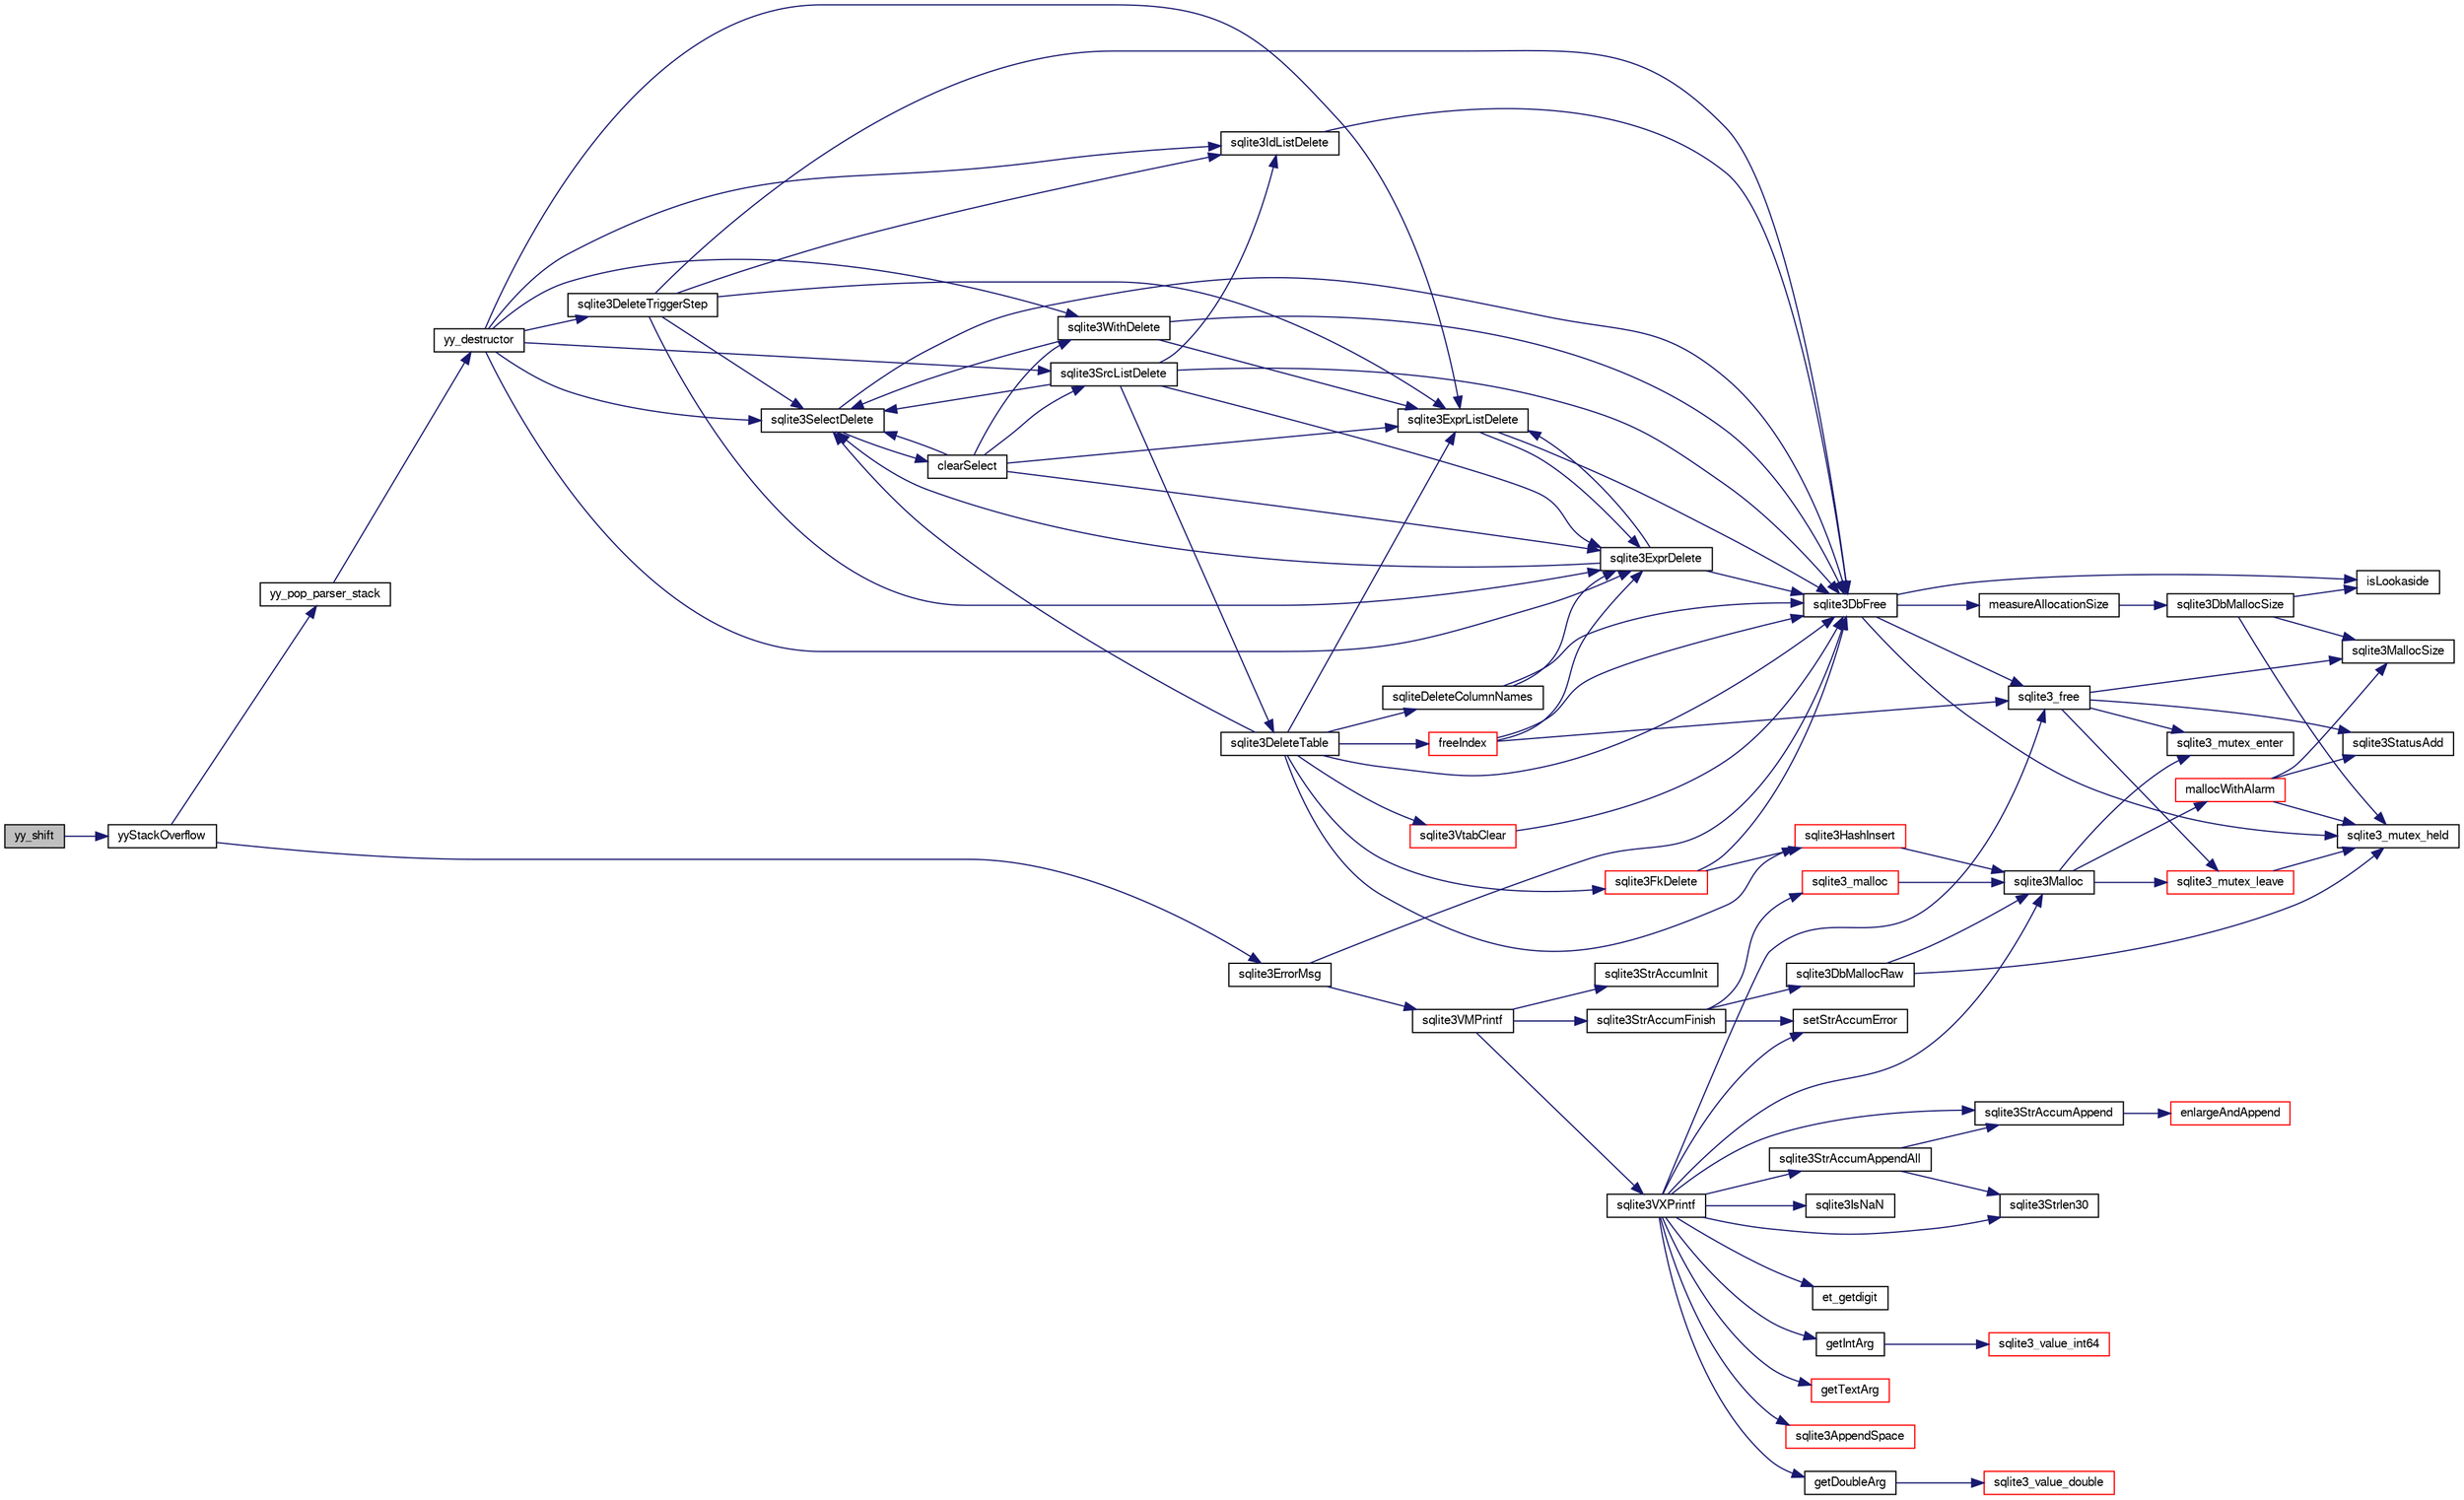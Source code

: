 digraph "yy_shift"
{
  edge [fontname="FreeSans",fontsize="10",labelfontname="FreeSans",labelfontsize="10"];
  node [fontname="FreeSans",fontsize="10",shape=record];
  rankdir="LR";
  Node931784 [label="yy_shift",height=0.2,width=0.4,color="black", fillcolor="grey75", style="filled", fontcolor="black"];
  Node931784 -> Node931785 [color="midnightblue",fontsize="10",style="solid",fontname="FreeSans"];
  Node931785 [label="yyStackOverflow",height=0.2,width=0.4,color="black", fillcolor="white", style="filled",URL="$sqlite3_8c.html#aa86923ecccad4f6d79295f099b46f67a"];
  Node931785 -> Node931786 [color="midnightblue",fontsize="10",style="solid",fontname="FreeSans"];
  Node931786 [label="yy_pop_parser_stack",height=0.2,width=0.4,color="black", fillcolor="white", style="filled",URL="$sqlite3_8c.html#aa142fdd91628fd550751c6ef4e29b603"];
  Node931786 -> Node931787 [color="midnightblue",fontsize="10",style="solid",fontname="FreeSans"];
  Node931787 [label="yy_destructor",height=0.2,width=0.4,color="black", fillcolor="white", style="filled",URL="$sqlite3_8c.html#afca0f0d2a9c0e0ca0625382394fa060e"];
  Node931787 -> Node931788 [color="midnightblue",fontsize="10",style="solid",fontname="FreeSans"];
  Node931788 [label="sqlite3SelectDelete",height=0.2,width=0.4,color="black", fillcolor="white", style="filled",URL="$sqlite3_8c.html#a0f56959f0acac85496744f0d068854a0"];
  Node931788 -> Node931789 [color="midnightblue",fontsize="10",style="solid",fontname="FreeSans"];
  Node931789 [label="clearSelect",height=0.2,width=0.4,color="black", fillcolor="white", style="filled",URL="$sqlite3_8c.html#ac083bac4f2f02c26aa02fc24ca8c2dd9"];
  Node931789 -> Node931790 [color="midnightblue",fontsize="10",style="solid",fontname="FreeSans"];
  Node931790 [label="sqlite3ExprListDelete",height=0.2,width=0.4,color="black", fillcolor="white", style="filled",URL="$sqlite3_8c.html#ae9cd46eac81e86a04ed8c09b99fc3c10"];
  Node931790 -> Node931791 [color="midnightblue",fontsize="10",style="solid",fontname="FreeSans"];
  Node931791 [label="sqlite3ExprDelete",height=0.2,width=0.4,color="black", fillcolor="white", style="filled",URL="$sqlite3_8c.html#ae4e21ab5918e0428fbaa9e615dceb309"];
  Node931791 -> Node931792 [color="midnightblue",fontsize="10",style="solid",fontname="FreeSans"];
  Node931792 [label="sqlite3DbFree",height=0.2,width=0.4,color="black", fillcolor="white", style="filled",URL="$sqlite3_8c.html#ac70ab821a6607b4a1b909582dc37a069"];
  Node931792 -> Node931793 [color="midnightblue",fontsize="10",style="solid",fontname="FreeSans"];
  Node931793 [label="sqlite3_mutex_held",height=0.2,width=0.4,color="black", fillcolor="white", style="filled",URL="$sqlite3_8c.html#acf77da68932b6bc163c5e68547ecc3e7"];
  Node931792 -> Node931794 [color="midnightblue",fontsize="10",style="solid",fontname="FreeSans"];
  Node931794 [label="measureAllocationSize",height=0.2,width=0.4,color="black", fillcolor="white", style="filled",URL="$sqlite3_8c.html#a45731e644a22fdb756e2b6337224217a"];
  Node931794 -> Node931795 [color="midnightblue",fontsize="10",style="solid",fontname="FreeSans"];
  Node931795 [label="sqlite3DbMallocSize",height=0.2,width=0.4,color="black", fillcolor="white", style="filled",URL="$sqlite3_8c.html#aa397e5a8a03495203a0767abf0a71f86"];
  Node931795 -> Node931796 [color="midnightblue",fontsize="10",style="solid",fontname="FreeSans"];
  Node931796 [label="sqlite3MallocSize",height=0.2,width=0.4,color="black", fillcolor="white", style="filled",URL="$sqlite3_8c.html#acf5d2a5f35270bafb050bd2def576955"];
  Node931795 -> Node931793 [color="midnightblue",fontsize="10",style="solid",fontname="FreeSans"];
  Node931795 -> Node931797 [color="midnightblue",fontsize="10",style="solid",fontname="FreeSans"];
  Node931797 [label="isLookaside",height=0.2,width=0.4,color="black", fillcolor="white", style="filled",URL="$sqlite3_8c.html#a770fa05ff9717b75e16f4d968a77b897"];
  Node931792 -> Node931797 [color="midnightblue",fontsize="10",style="solid",fontname="FreeSans"];
  Node931792 -> Node931798 [color="midnightblue",fontsize="10",style="solid",fontname="FreeSans"];
  Node931798 [label="sqlite3_free",height=0.2,width=0.4,color="black", fillcolor="white", style="filled",URL="$sqlite3_8c.html#a6552349e36a8a691af5487999ab09519"];
  Node931798 -> Node931799 [color="midnightblue",fontsize="10",style="solid",fontname="FreeSans"];
  Node931799 [label="sqlite3_mutex_enter",height=0.2,width=0.4,color="black", fillcolor="white", style="filled",URL="$sqlite3_8c.html#a1c12cde690bd89f104de5cbad12a6bf5"];
  Node931798 -> Node931800 [color="midnightblue",fontsize="10",style="solid",fontname="FreeSans"];
  Node931800 [label="sqlite3StatusAdd",height=0.2,width=0.4,color="black", fillcolor="white", style="filled",URL="$sqlite3_8c.html#afa029f93586aeab4cc85360905dae9cd"];
  Node931798 -> Node931796 [color="midnightblue",fontsize="10",style="solid",fontname="FreeSans"];
  Node931798 -> Node931801 [color="midnightblue",fontsize="10",style="solid",fontname="FreeSans"];
  Node931801 [label="sqlite3_mutex_leave",height=0.2,width=0.4,color="red", fillcolor="white", style="filled",URL="$sqlite3_8c.html#a5838d235601dbd3c1fa993555c6bcc93"];
  Node931801 -> Node931793 [color="midnightblue",fontsize="10",style="solid",fontname="FreeSans"];
  Node931791 -> Node931788 [color="midnightblue",fontsize="10",style="solid",fontname="FreeSans"];
  Node931791 -> Node931790 [color="midnightblue",fontsize="10",style="solid",fontname="FreeSans"];
  Node931790 -> Node931792 [color="midnightblue",fontsize="10",style="solid",fontname="FreeSans"];
  Node931789 -> Node931803 [color="midnightblue",fontsize="10",style="solid",fontname="FreeSans"];
  Node931803 [label="sqlite3SrcListDelete",height=0.2,width=0.4,color="black", fillcolor="white", style="filled",URL="$sqlite3_8c.html#acc250a3e5e7fd8889a16a9f28e3e7312"];
  Node931803 -> Node931792 [color="midnightblue",fontsize="10",style="solid",fontname="FreeSans"];
  Node931803 -> Node931804 [color="midnightblue",fontsize="10",style="solid",fontname="FreeSans"];
  Node931804 [label="sqlite3DeleteTable",height=0.2,width=0.4,color="black", fillcolor="white", style="filled",URL="$sqlite3_8c.html#a7fd3d507375a381a3807f92735318973"];
  Node931804 -> Node931805 [color="midnightblue",fontsize="10",style="solid",fontname="FreeSans"];
  Node931805 [label="sqlite3HashInsert",height=0.2,width=0.4,color="red", fillcolor="white", style="filled",URL="$sqlite3_8c.html#aebbc6c13b3c139d5f3463938f441da3d"];
  Node931805 -> Node931810 [color="midnightblue",fontsize="10",style="solid",fontname="FreeSans"];
  Node931810 [label="sqlite3Malloc",height=0.2,width=0.4,color="black", fillcolor="white", style="filled",URL="$sqlite3_8c.html#a361a2eaa846b1885f123abe46f5d8b2b"];
  Node931810 -> Node931799 [color="midnightblue",fontsize="10",style="solid",fontname="FreeSans"];
  Node931810 -> Node931811 [color="midnightblue",fontsize="10",style="solid",fontname="FreeSans"];
  Node931811 [label="mallocWithAlarm",height=0.2,width=0.4,color="red", fillcolor="white", style="filled",URL="$sqlite3_8c.html#ab070d5cf8e48ec8a6a43cf025d48598b"];
  Node931811 -> Node931793 [color="midnightblue",fontsize="10",style="solid",fontname="FreeSans"];
  Node931811 -> Node931796 [color="midnightblue",fontsize="10",style="solid",fontname="FreeSans"];
  Node931811 -> Node931800 [color="midnightblue",fontsize="10",style="solid",fontname="FreeSans"];
  Node931810 -> Node931801 [color="midnightblue",fontsize="10",style="solid",fontname="FreeSans"];
  Node931804 -> Node932083 [color="midnightblue",fontsize="10",style="solid",fontname="FreeSans"];
  Node932083 [label="freeIndex",height=0.2,width=0.4,color="red", fillcolor="white", style="filled",URL="$sqlite3_8c.html#a00907c99c18d5bcb9d0b38c077146c31"];
  Node932083 -> Node931791 [color="midnightblue",fontsize="10",style="solid",fontname="FreeSans"];
  Node932083 -> Node931792 [color="midnightblue",fontsize="10",style="solid",fontname="FreeSans"];
  Node932083 -> Node931798 [color="midnightblue",fontsize="10",style="solid",fontname="FreeSans"];
  Node931804 -> Node932736 [color="midnightblue",fontsize="10",style="solid",fontname="FreeSans"];
  Node932736 [label="sqlite3FkDelete",height=0.2,width=0.4,color="red", fillcolor="white", style="filled",URL="$sqlite3_8c.html#a59a33da6c4e11d3f99b15eafdc01f013"];
  Node932736 -> Node931805 [color="midnightblue",fontsize="10",style="solid",fontname="FreeSans"];
  Node932736 -> Node931792 [color="midnightblue",fontsize="10",style="solid",fontname="FreeSans"];
  Node931804 -> Node932738 [color="midnightblue",fontsize="10",style="solid",fontname="FreeSans"];
  Node932738 [label="sqliteDeleteColumnNames",height=0.2,width=0.4,color="black", fillcolor="white", style="filled",URL="$sqlite3_8c.html#a30fd46bd85a745b908f382e5dd74c38a"];
  Node932738 -> Node931792 [color="midnightblue",fontsize="10",style="solid",fontname="FreeSans"];
  Node932738 -> Node931791 [color="midnightblue",fontsize="10",style="solid",fontname="FreeSans"];
  Node931804 -> Node931792 [color="midnightblue",fontsize="10",style="solid",fontname="FreeSans"];
  Node931804 -> Node931788 [color="midnightblue",fontsize="10",style="solid",fontname="FreeSans"];
  Node931804 -> Node931790 [color="midnightblue",fontsize="10",style="solid",fontname="FreeSans"];
  Node931804 -> Node932739 [color="midnightblue",fontsize="10",style="solid",fontname="FreeSans"];
  Node932739 [label="sqlite3VtabClear",height=0.2,width=0.4,color="red", fillcolor="white", style="filled",URL="$sqlite3_8c.html#a0690ffd2d2e58bd4ed1ce4f1e35c1ef1"];
  Node932739 -> Node931792 [color="midnightblue",fontsize="10",style="solid",fontname="FreeSans"];
  Node931803 -> Node931788 [color="midnightblue",fontsize="10",style="solid",fontname="FreeSans"];
  Node931803 -> Node931791 [color="midnightblue",fontsize="10",style="solid",fontname="FreeSans"];
  Node931803 -> Node932128 [color="midnightblue",fontsize="10",style="solid",fontname="FreeSans"];
  Node932128 [label="sqlite3IdListDelete",height=0.2,width=0.4,color="black", fillcolor="white", style="filled",URL="$sqlite3_8c.html#a38bea53ea789e86289ca600ff6010f73"];
  Node932128 -> Node931792 [color="midnightblue",fontsize="10",style="solid",fontname="FreeSans"];
  Node931789 -> Node931791 [color="midnightblue",fontsize="10",style="solid",fontname="FreeSans"];
  Node931789 -> Node931788 [color="midnightblue",fontsize="10",style="solid",fontname="FreeSans"];
  Node931789 -> Node932125 [color="midnightblue",fontsize="10",style="solid",fontname="FreeSans"];
  Node932125 [label="sqlite3WithDelete",height=0.2,width=0.4,color="black", fillcolor="white", style="filled",URL="$sqlite3_8c.html#a17d9ea3de76b5d740b422ea9b4fe3abb"];
  Node932125 -> Node931790 [color="midnightblue",fontsize="10",style="solid",fontname="FreeSans"];
  Node932125 -> Node931788 [color="midnightblue",fontsize="10",style="solid",fontname="FreeSans"];
  Node932125 -> Node931792 [color="midnightblue",fontsize="10",style="solid",fontname="FreeSans"];
  Node931788 -> Node931792 [color="midnightblue",fontsize="10",style="solid",fontname="FreeSans"];
  Node931787 -> Node931791 [color="midnightblue",fontsize="10",style="solid",fontname="FreeSans"];
  Node931787 -> Node931790 [color="midnightblue",fontsize="10",style="solid",fontname="FreeSans"];
  Node931787 -> Node931803 [color="midnightblue",fontsize="10",style="solid",fontname="FreeSans"];
  Node931787 -> Node932125 [color="midnightblue",fontsize="10",style="solid",fontname="FreeSans"];
  Node931787 -> Node932128 [color="midnightblue",fontsize="10",style="solid",fontname="FreeSans"];
  Node931787 -> Node932127 [color="midnightblue",fontsize="10",style="solid",fontname="FreeSans"];
  Node932127 [label="sqlite3DeleteTriggerStep",height=0.2,width=0.4,color="black", fillcolor="white", style="filled",URL="$sqlite3_8c.html#a53f07c621cb9933a2287e26026abce8a"];
  Node932127 -> Node931791 [color="midnightblue",fontsize="10",style="solid",fontname="FreeSans"];
  Node932127 -> Node931790 [color="midnightblue",fontsize="10",style="solid",fontname="FreeSans"];
  Node932127 -> Node931788 [color="midnightblue",fontsize="10",style="solid",fontname="FreeSans"];
  Node932127 -> Node932128 [color="midnightblue",fontsize="10",style="solid",fontname="FreeSans"];
  Node932127 -> Node931792 [color="midnightblue",fontsize="10",style="solid",fontname="FreeSans"];
  Node931785 -> Node932112 [color="midnightblue",fontsize="10",style="solid",fontname="FreeSans"];
  Node932112 [label="sqlite3ErrorMsg",height=0.2,width=0.4,color="black", fillcolor="white", style="filled",URL="$sqlite3_8c.html#aee2798e173651adae0f9c85469f3457d"];
  Node932112 -> Node932064 [color="midnightblue",fontsize="10",style="solid",fontname="FreeSans"];
  Node932064 [label="sqlite3VMPrintf",height=0.2,width=0.4,color="black", fillcolor="white", style="filled",URL="$sqlite3_8c.html#a05535d0982ef06fbc2ee8195ebbae689"];
  Node932064 -> Node931821 [color="midnightblue",fontsize="10",style="solid",fontname="FreeSans"];
  Node931821 [label="sqlite3StrAccumInit",height=0.2,width=0.4,color="black", fillcolor="white", style="filled",URL="$sqlite3_8c.html#aabf95e113b9d54d519cd15a56215f560"];
  Node932064 -> Node931822 [color="midnightblue",fontsize="10",style="solid",fontname="FreeSans"];
  Node931822 [label="sqlite3VXPrintf",height=0.2,width=0.4,color="black", fillcolor="white", style="filled",URL="$sqlite3_8c.html#a63c25806c9bd4a2b76f9a0eb232c6bde"];
  Node931822 -> Node931823 [color="midnightblue",fontsize="10",style="solid",fontname="FreeSans"];
  Node931823 [label="sqlite3StrAccumAppend",height=0.2,width=0.4,color="black", fillcolor="white", style="filled",URL="$sqlite3_8c.html#a56664fa33def33c5a5245b623441d5e0"];
  Node931823 -> Node931824 [color="midnightblue",fontsize="10",style="solid",fontname="FreeSans"];
  Node931824 [label="enlargeAndAppend",height=0.2,width=0.4,color="red", fillcolor="white", style="filled",URL="$sqlite3_8c.html#a25b21e61dc0883d849890eaa8a18088a"];
  Node931822 -> Node932076 [color="midnightblue",fontsize="10",style="solid",fontname="FreeSans"];
  Node932076 [label="getIntArg",height=0.2,width=0.4,color="black", fillcolor="white", style="filled",URL="$sqlite3_8c.html#abff258963dbd9205fb299851a64c67be"];
  Node932076 -> Node931960 [color="midnightblue",fontsize="10",style="solid",fontname="FreeSans"];
  Node931960 [label="sqlite3_value_int64",height=0.2,width=0.4,color="red", fillcolor="white", style="filled",URL="$sqlite3_8c.html#ab38d8627f4750672e72712df0b709e0d"];
  Node931822 -> Node931810 [color="midnightblue",fontsize="10",style="solid",fontname="FreeSans"];
  Node931822 -> Node931826 [color="midnightblue",fontsize="10",style="solid",fontname="FreeSans"];
  Node931826 [label="setStrAccumError",height=0.2,width=0.4,color="black", fillcolor="white", style="filled",URL="$sqlite3_8c.html#a3dc479a1fc8ba1ab8edfe51f8a0b102c"];
  Node931822 -> Node932077 [color="midnightblue",fontsize="10",style="solid",fontname="FreeSans"];
  Node932077 [label="getDoubleArg",height=0.2,width=0.4,color="black", fillcolor="white", style="filled",URL="$sqlite3_8c.html#a1cf25120072c85bd261983b24c12c3d9"];
  Node932077 -> Node931964 [color="midnightblue",fontsize="10",style="solid",fontname="FreeSans"];
  Node931964 [label="sqlite3_value_double",height=0.2,width=0.4,color="red", fillcolor="white", style="filled",URL="$sqlite3_8c.html#a3e50c1a2dd484a8b6911c9d163816b88"];
  Node931822 -> Node931969 [color="midnightblue",fontsize="10",style="solid",fontname="FreeSans"];
  Node931969 [label="sqlite3IsNaN",height=0.2,width=0.4,color="black", fillcolor="white", style="filled",URL="$sqlite3_8c.html#aed4d78203877c3486765ccbc7feebb50"];
  Node931822 -> Node931885 [color="midnightblue",fontsize="10",style="solid",fontname="FreeSans"];
  Node931885 [label="sqlite3Strlen30",height=0.2,width=0.4,color="black", fillcolor="white", style="filled",URL="$sqlite3_8c.html#a3dcd80ba41f1a308193dee74857b62a7"];
  Node931822 -> Node932078 [color="midnightblue",fontsize="10",style="solid",fontname="FreeSans"];
  Node932078 [label="et_getdigit",height=0.2,width=0.4,color="black", fillcolor="white", style="filled",URL="$sqlite3_8c.html#a40c5a308749ad07cc2397a53e081bff0"];
  Node931822 -> Node932079 [color="midnightblue",fontsize="10",style="solid",fontname="FreeSans"];
  Node932079 [label="getTextArg",height=0.2,width=0.4,color="red", fillcolor="white", style="filled",URL="$sqlite3_8c.html#afbb41850423ef20071cefaab0431e04d"];
  Node931822 -> Node932080 [color="midnightblue",fontsize="10",style="solid",fontname="FreeSans"];
  Node932080 [label="sqlite3StrAccumAppendAll",height=0.2,width=0.4,color="black", fillcolor="white", style="filled",URL="$sqlite3_8c.html#acaf8f3e4f99a3c3a4a77e9c987547289"];
  Node932080 -> Node931823 [color="midnightblue",fontsize="10",style="solid",fontname="FreeSans"];
  Node932080 -> Node931885 [color="midnightblue",fontsize="10",style="solid",fontname="FreeSans"];
  Node931822 -> Node932081 [color="midnightblue",fontsize="10",style="solid",fontname="FreeSans"];
  Node932081 [label="sqlite3AppendSpace",height=0.2,width=0.4,color="red", fillcolor="white", style="filled",URL="$sqlite3_8c.html#aefd38a5afc0020d4a93855c3ee7c63a8"];
  Node931822 -> Node931798 [color="midnightblue",fontsize="10",style="solid",fontname="FreeSans"];
  Node932064 -> Node931912 [color="midnightblue",fontsize="10",style="solid",fontname="FreeSans"];
  Node931912 [label="sqlite3StrAccumFinish",height=0.2,width=0.4,color="black", fillcolor="white", style="filled",URL="$sqlite3_8c.html#adb7f26b10ac1b847db6f000ef4c2e2ba"];
  Node931912 -> Node931829 [color="midnightblue",fontsize="10",style="solid",fontname="FreeSans"];
  Node931829 [label="sqlite3DbMallocRaw",height=0.2,width=0.4,color="black", fillcolor="white", style="filled",URL="$sqlite3_8c.html#abbe8be0cf7175e11ddc3e2218fad924e"];
  Node931829 -> Node931793 [color="midnightblue",fontsize="10",style="solid",fontname="FreeSans"];
  Node931829 -> Node931810 [color="midnightblue",fontsize="10",style="solid",fontname="FreeSans"];
  Node931912 -> Node931887 [color="midnightblue",fontsize="10",style="solid",fontname="FreeSans"];
  Node931887 [label="sqlite3_malloc",height=0.2,width=0.4,color="red", fillcolor="white", style="filled",URL="$sqlite3_8c.html#ac79dba55fc32b6a840cf5a9769bce7cd"];
  Node931887 -> Node931810 [color="midnightblue",fontsize="10",style="solid",fontname="FreeSans"];
  Node931912 -> Node931826 [color="midnightblue",fontsize="10",style="solid",fontname="FreeSans"];
  Node932112 -> Node931792 [color="midnightblue",fontsize="10",style="solid",fontname="FreeSans"];
}
